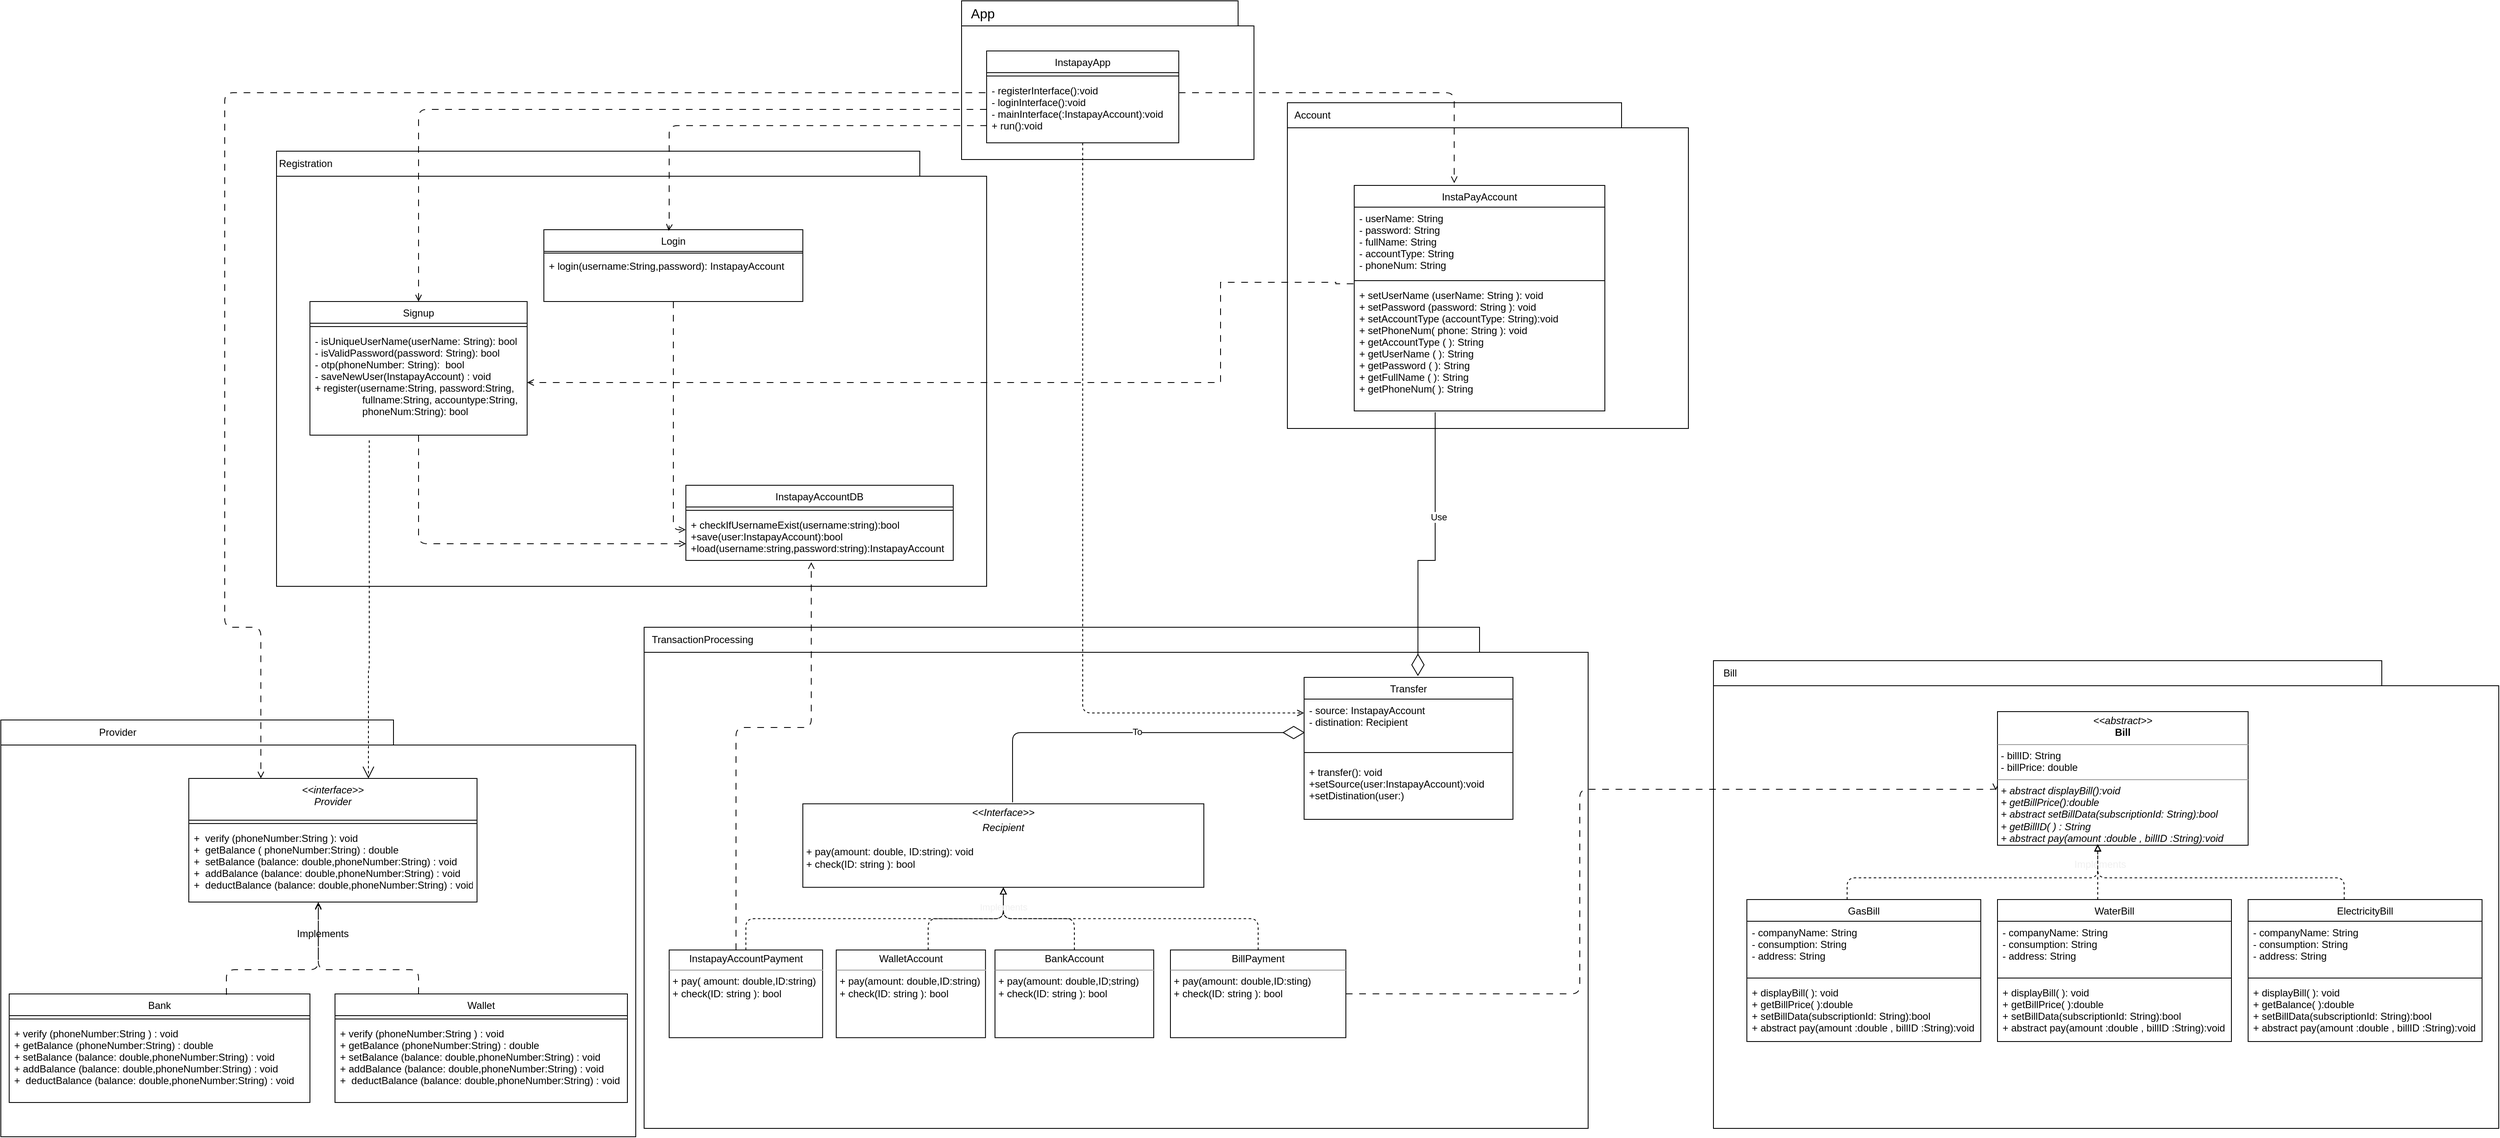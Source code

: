 <mxfile>
    <diagram id="u_baxMAExRo-awtH1UQv" name="Page-1">
        <mxGraphModel dx="2479" dy="1661" grid="1" gridSize="10" guides="1" tooltips="1" connect="1" arrows="1" fold="1" page="1" pageScale="1" pageWidth="850" pageHeight="1100" math="0" shadow="0">
            <root>
                <mxCell id="0"/>
                <mxCell id="1" parent="0"/>
                <mxCell id="388" value="" style="shape=folder;fontStyle=1;tabWidth=470;tabHeight=30;tabPosition=left;html=1;boundedLbl=1;fillColor=none;" parent="1" vertex="1">
                    <mxGeometry x="-1670" y="621" width="760" height="499" as="geometry"/>
                </mxCell>
                <mxCell id="391" value="" style="shape=folder;fontStyle=1;tabWidth=400;tabHeight=30;tabPosition=left;html=1;boundedLbl=1;fillColor=none;" parent="1" vertex="1">
                    <mxGeometry x="-130" y="-118" width="480" height="390" as="geometry"/>
                </mxCell>
                <mxCell id="371" value="" style="shape=folder;fontStyle=1;tabWidth=1200;tabHeight=30;tabPosition=left;html=1;boundedLbl=1;fillColor=none;" parent="1" vertex="1">
                    <mxGeometry x="-520" y="-240" width="350" height="190" as="geometry"/>
                </mxCell>
                <mxCell id="387" value="" style="shape=folder;fontStyle=1;tabWidth=770;tabHeight=30;tabPosition=left;html=1;boundedLbl=1;fillColor=none;" parent="1" vertex="1">
                    <mxGeometry x="-1340" y="-60" width="850" height="521" as="geometry"/>
                </mxCell>
                <mxCell id="389" value="" style="shape=folder;fontStyle=1;tabWidth=800;tabHeight=30;tabPosition=left;html=1;boundedLbl=1;fillColor=none;" parent="1" vertex="1">
                    <mxGeometry x="380" y="550" width="940" height="560" as="geometry"/>
                </mxCell>
                <mxCell id="390" value="" style="shape=folder;fontStyle=1;tabWidth=1000;tabHeight=30;tabPosition=left;html=1;boundedLbl=1;fillColor=none;" parent="1" vertex="1">
                    <mxGeometry x="-900" y="510" width="1130" height="600" as="geometry"/>
                </mxCell>
                <mxCell id="16" value="InstaPayAccount" style="swimlane;fontStyle=0;align=center;verticalAlign=top;childLayout=stackLayout;horizontal=1;startSize=26;horizontalStack=0;resizeParent=1;resizeParentMax=0;resizeLast=0;collapsible=1;marginBottom=0;fontSize=12;rounded=0;" parent="1" vertex="1">
                    <mxGeometry x="-50" y="-19" width="300" height="270" as="geometry"/>
                </mxCell>
                <mxCell id="17" value="- userName: String&#10;- password: String&#10;- fullName: String&#10;- accountType: String&#10;- phoneNum: String" style="text;strokeColor=none;fillColor=none;align=left;verticalAlign=top;spacingLeft=4;spacingRight=4;overflow=hidden;rotatable=0;points=[[0,0.5],[1,0.5]];portConstraint=eastwest;fontSize=12;rounded=0;" parent="16" vertex="1">
                    <mxGeometry y="26" width="300" height="84" as="geometry"/>
                </mxCell>
                <mxCell id="18" value="" style="line;strokeWidth=1;fillColor=none;align=left;verticalAlign=middle;spacingTop=-1;spacingLeft=3;spacingRight=3;rotatable=0;labelPosition=right;points=[];portConstraint=eastwest;strokeColor=inherit;fontSize=12;rounded=0;" parent="16" vertex="1">
                    <mxGeometry y="110" width="300" height="8" as="geometry"/>
                </mxCell>
                <mxCell id="19" value="+ setUserName (userName: String ): void&#10;+ setPassword (password: String ): void&#10;+ setAccountType (accountType: String):void&#10;+ setPhoneNum( phone: String ): void&#10;+ getAccountType ( ): String&#10;+ getUserName ( ): String&#10;+ getPassword ( ): String&#10;+ getFullName ( ): String &#10;+ getPhoneNum( ): String&#10;" style="text;strokeColor=none;fillColor=none;align=left;verticalAlign=top;spacingLeft=4;spacingRight=4;overflow=hidden;rotatable=0;points=[[0,0.5],[1,0.5]];portConstraint=eastwest;fontSize=12;rounded=0;" parent="16" vertex="1">
                    <mxGeometry y="118" width="300" height="152" as="geometry"/>
                </mxCell>
                <mxCell id="38" value="&lt;&lt;interface&gt;&gt;&#10;Provider" style="swimlane;fontStyle=2;align=center;verticalAlign=top;childLayout=stackLayout;horizontal=1;startSize=50;horizontalStack=0;resizeParent=1;resizeParentMax=0;resizeLast=0;collapsible=1;marginBottom=0;rounded=0;" parent="1" vertex="1">
                    <mxGeometry x="-1445" y="691" width="345" height="148" as="geometry"/>
                </mxCell>
                <mxCell id="40" value="" style="line;strokeWidth=1;fillColor=none;align=left;verticalAlign=middle;spacingTop=-1;spacingLeft=3;spacingRight=3;rotatable=0;labelPosition=right;points=[];portConstraint=eastwest;strokeColor=inherit;rounded=0;" parent="38" vertex="1">
                    <mxGeometry y="50" width="345" height="8" as="geometry"/>
                </mxCell>
                <mxCell id="41" value="+  verify (phoneNumber:String ): void&#10;+  getBalance ( phoneNumber:String) : double&#10;+  setBalance (balance: double,phoneNumber:String) : void&#10;+  addBalance (balance: double,phoneNumber:String) : void&#10;+  deductBalance (balance: double,phoneNumber:String) : void" style="text;strokeColor=none;fillColor=none;align=left;verticalAlign=top;spacingLeft=4;spacingRight=4;overflow=hidden;rotatable=0;points=[[0,0.5],[1,0.5]];portConstraint=eastwest;rounded=0;" parent="38" vertex="1">
                    <mxGeometry y="58" width="345" height="90" as="geometry"/>
                </mxCell>
                <mxCell id="366" value="" style="edgeStyle=orthogonalEdgeStyle;html=1;dashed=1;dashPattern=8 8;fontSize=16;endArrow=open;endFill=0;" parent="1" source="42" target="41" edge="1">
                    <mxGeometry relative="1" as="geometry">
                        <Array as="points">
                            <mxPoint x="-1170" y="920"/>
                            <mxPoint x="-1290" y="920"/>
                        </Array>
                    </mxGeometry>
                </mxCell>
                <mxCell id="42" value="Wallet" style="swimlane;fontStyle=0;align=center;verticalAlign=top;childLayout=stackLayout;horizontal=1;startSize=26;horizontalStack=0;resizeParent=1;resizeParentMax=0;resizeLast=0;collapsible=1;marginBottom=0;rounded=0;" parent="1" vertex="1">
                    <mxGeometry x="-1270" y="949" width="350" height="130" as="geometry"/>
                </mxCell>
                <mxCell id="44" value="" style="line;strokeWidth=1;fillColor=none;align=left;verticalAlign=middle;spacingTop=-1;spacingLeft=3;spacingRight=3;rotatable=0;labelPosition=right;points=[];portConstraint=eastwest;strokeColor=inherit;rounded=0;" parent="42" vertex="1">
                    <mxGeometry y="26" width="350" height="8" as="geometry"/>
                </mxCell>
                <mxCell id="45" value="+ verify (phoneNumber:String ) : void&#10;+ getBalance (phoneNumber:String) : double&#10;+ setBalance (balance: double,phoneNumber:String) : void &#10;+ addBalance (balance: double,phoneNumber:String) : void&#10;+  deductBalance (balance: double,phoneNumber:String) : void" style="text;strokeColor=none;fillColor=none;align=left;verticalAlign=top;spacingLeft=4;spacingRight=4;overflow=hidden;rotatable=0;points=[[0,0.5],[1,0.5]];portConstraint=eastwest;rounded=0;" parent="42" vertex="1">
                    <mxGeometry y="34" width="350" height="96" as="geometry"/>
                </mxCell>
                <mxCell id="48" value="Bank" style="swimlane;fontStyle=0;align=center;verticalAlign=top;childLayout=stackLayout;horizontal=1;startSize=26;horizontalStack=0;resizeParent=1;resizeParentMax=0;resizeLast=0;collapsible=1;marginBottom=0;rounded=0;" parent="1" vertex="1">
                    <mxGeometry x="-1660" y="949" width="360" height="130" as="geometry"/>
                </mxCell>
                <mxCell id="50" value="" style="line;strokeWidth=1;fillColor=none;align=left;verticalAlign=middle;spacingTop=-1;spacingLeft=3;spacingRight=3;rotatable=0;labelPosition=right;points=[];portConstraint=eastwest;strokeColor=inherit;rounded=0;" parent="48" vertex="1">
                    <mxGeometry y="26" width="360" height="8" as="geometry"/>
                </mxCell>
                <mxCell id="51" value="+ verify (phoneNumber:String ) : void&#10;+ getBalance (phoneNumber:String) : double&#10;+ setBalance (balance: double,phoneNumber:String) : void &#10;+ addBalance (balance: double,phoneNumber:String) : void&#10;+  deductBalance (balance: double,phoneNumber:String) : void" style="text;strokeColor=none;fillColor=none;align=left;verticalAlign=top;spacingLeft=4;spacingRight=4;overflow=hidden;rotatable=0;points=[[0,0.5],[1,0.5]];portConstraint=eastwest;rounded=0;" parent="48" vertex="1">
                    <mxGeometry y="34" width="360" height="96" as="geometry"/>
                </mxCell>
                <mxCell id="291" value="" style="edgeStyle=orthogonalEdgeStyle;html=1;fontSize=11;fontColor=#FFFFFF;endArrow=open;endFill=0;dashed=1;dashPattern=8 8;" parent="1" source="70" target="236" edge="1">
                    <mxGeometry relative="1" as="geometry">
                        <mxPoint x="-631.38" y="416.75" as="targetPoint"/>
                        <Array as="points">
                            <mxPoint x="-1170" y="410"/>
                        </Array>
                    </mxGeometry>
                </mxCell>
                <mxCell id="70" value="Signup" style="swimlane;fontStyle=0;align=center;verticalAlign=top;childLayout=stackLayout;horizontal=1;startSize=26;horizontalStack=0;resizeParent=1;resizeParentMax=0;resizeLast=0;collapsible=1;marginBottom=0;rounded=0;" parent="1" vertex="1">
                    <mxGeometry x="-1300" y="120" width="260" height="160" as="geometry"/>
                </mxCell>
                <mxCell id="72" value="" style="line;strokeWidth=1;fillColor=none;align=left;verticalAlign=middle;spacingTop=-1;spacingLeft=3;spacingRight=3;rotatable=0;labelPosition=right;points=[];portConstraint=eastwest;strokeColor=inherit;rounded=0;" parent="70" vertex="1">
                    <mxGeometry y="26" width="260" height="8" as="geometry"/>
                </mxCell>
                <mxCell id="73" value="- isUniqueUserName(userName: String): bool&#10;- isValidPassword(password: String): bool&#10;- otp(phoneNumber: String):  bool&#10;- saveNewUser(InstapayAccount) : void&#10;+ register(username:String, password:String, &#10;                 fullname:String, accountype:String, &#10;                 phoneNum:String): bool" style="text;strokeColor=none;fillColor=none;align=left;verticalAlign=top;spacingLeft=4;spacingRight=4;overflow=hidden;rotatable=0;points=[[0,0.5],[1,0.5]];portConstraint=eastwest;rounded=0;" parent="70" vertex="1">
                    <mxGeometry y="34" width="260" height="126" as="geometry"/>
                </mxCell>
                <mxCell id="97" style="edgeStyle=orthogonalEdgeStyle;html=1;rounded=0;endArrow=open;endFill=0;dashed=1;dashPattern=8 8;exitX=-0.003;exitY=-0.002;exitDx=0;exitDy=0;exitPerimeter=0;" parent="1" source="19" target="73" edge="1">
                    <mxGeometry relative="1" as="geometry">
                        <Array as="points">
                            <mxPoint x="-72" y="97"/>
                            <mxPoint x="-210" y="96"/>
                            <mxPoint x="-210" y="217"/>
                        </Array>
                        <mxPoint x="-740" y="210" as="targetPoint"/>
                    </mxGeometry>
                </mxCell>
                <mxCell id="285" value="" style="edgeStyle=orthogonalEdgeStyle;html=1;fontSize=11;fontColor=#FFFFFF;entryX=-0.001;entryY=0.343;entryDx=0;entryDy=0;entryPerimeter=0;dashed=1;dashPattern=8 8;endArrow=open;endFill=0;" parent="1" source="108" target="236" edge="1">
                    <mxGeometry relative="1" as="geometry">
                        <mxPoint x="-1485.0" y="297.75" as="targetPoint"/>
                        <Array as="points">
                            <mxPoint x="-865" y="393"/>
                        </Array>
                    </mxGeometry>
                </mxCell>
                <mxCell id="108" value="Login" style="swimlane;fontStyle=0;align=center;verticalAlign=top;childLayout=stackLayout;horizontal=1;startSize=26;horizontalStack=0;resizeParent=1;resizeParentMax=0;resizeLast=0;collapsible=1;marginBottom=0;rounded=0;" parent="1" vertex="1">
                    <mxGeometry x="-1020.0" y="34" width="310" height="86" as="geometry"/>
                </mxCell>
                <mxCell id="110" value="" style="line;strokeWidth=1;fillColor=none;align=left;verticalAlign=middle;spacingTop=-1;spacingLeft=3;spacingRight=3;rotatable=0;labelPosition=right;points=[];portConstraint=eastwest;strokeColor=inherit;rounded=0;" parent="108" vertex="1">
                    <mxGeometry y="26" width="310" height="4" as="geometry"/>
                </mxCell>
                <mxCell id="111" value="+ login(username:String,password): InstapayAccount" style="text;strokeColor=none;fillColor=none;align=left;verticalAlign=top;spacingLeft=4;spacingRight=4;overflow=hidden;rotatable=0;points=[[0,0.5],[1,0.5]];portConstraint=eastwest;rounded=0;" parent="108" vertex="1">
                    <mxGeometry y="30" width="310" height="56" as="geometry"/>
                </mxCell>
                <mxCell id="242" value="" style="edgeStyle=orthogonalEdgeStyle;html=1;dashed=1;fontSize=9;endArrow=block;endFill=0;elbow=vertical;" parent="1" source="154" edge="1">
                    <mxGeometry relative="1" as="geometry">
                        <Array as="points">
                            <mxPoint x="540" y="810"/>
                            <mxPoint x="840" y="810"/>
                        </Array>
                        <mxPoint x="840" y="770" as="targetPoint"/>
                    </mxGeometry>
                </mxCell>
                <mxCell id="154" value="GasBill&#10;" style="swimlane;fontStyle=0;align=center;verticalAlign=top;childLayout=stackLayout;horizontal=1;startSize=26;horizontalStack=0;resizeParent=1;resizeParentMax=0;resizeLast=0;collapsible=1;marginBottom=0;labelBackgroundColor=none;rounded=0;" parent="1" vertex="1">
                    <mxGeometry x="420" y="836" width="280" height="170" as="geometry"/>
                </mxCell>
                <mxCell id="155" value="- companyName: String&#10;- consumption: String&#10;- address: String" style="text;strokeColor=none;fillColor=none;align=left;verticalAlign=top;spacingLeft=4;spacingRight=4;overflow=hidden;rotatable=0;points=[[0,0.5],[1,0.5]];portConstraint=eastwest;labelBackgroundColor=none;rounded=0;" parent="154" vertex="1">
                    <mxGeometry y="26" width="280" height="64" as="geometry"/>
                </mxCell>
                <mxCell id="156" value="" style="line;strokeWidth=1;fillColor=none;align=left;verticalAlign=middle;spacingTop=-1;spacingLeft=3;spacingRight=3;rotatable=0;labelPosition=right;points=[];portConstraint=eastwest;strokeColor=inherit;labelBackgroundColor=#4b4949;rounded=0;" parent="154" vertex="1">
                    <mxGeometry y="90" width="280" height="8" as="geometry"/>
                </mxCell>
                <mxCell id="157" value="+ displayBill( ): void&#10;+ getBillPrice( ):double&#10;+ setBillData(subscriptionId: String):bool&#10;+ abstract pay(amount :double , billID :String):void" style="text;strokeColor=none;fillColor=none;align=left;verticalAlign=top;spacingLeft=4;spacingRight=4;overflow=hidden;rotatable=0;points=[[0,0.5],[1,0.5]];portConstraint=eastwest;labelBackgroundColor=none;rounded=0;" parent="154" vertex="1">
                    <mxGeometry y="98" width="280" height="72" as="geometry"/>
                </mxCell>
                <mxCell id="162" value="ElectricityBill" style="swimlane;fontStyle=0;align=center;verticalAlign=top;childLayout=stackLayout;horizontal=1;startSize=26;horizontalStack=0;resizeParent=1;resizeParentMax=0;resizeLast=0;collapsible=1;marginBottom=0;labelBackgroundColor=none;rounded=0;" parent="1" vertex="1">
                    <mxGeometry x="1020" y="836" width="280" height="170" as="geometry"/>
                </mxCell>
                <mxCell id="163" value="- companyName: String&#10;- consumption: String&#10;- address: String" style="text;strokeColor=none;fillColor=none;align=left;verticalAlign=top;spacingLeft=4;spacingRight=4;overflow=hidden;rotatable=0;points=[[0,0.5],[1,0.5]];portConstraint=eastwest;labelBackgroundColor=none;rounded=0;" parent="162" vertex="1">
                    <mxGeometry y="26" width="280" height="64" as="geometry"/>
                </mxCell>
                <mxCell id="164" value="" style="line;strokeWidth=1;fillColor=none;align=left;verticalAlign=middle;spacingTop=-1;spacingLeft=3;spacingRight=3;rotatable=0;labelPosition=right;points=[];portConstraint=eastwest;strokeColor=inherit;labelBackgroundColor=#4b4949;rounded=0;" parent="162" vertex="1">
                    <mxGeometry y="90" width="280" height="8" as="geometry"/>
                </mxCell>
                <mxCell id="165" value="+ displayBill( ): void&#10;+ getBalance( ):double&#10;+ setBillData(subscriptionId: String):bool&#10;+ abstract pay(amount :double , billID :String):void" style="text;strokeColor=none;fillColor=none;align=left;verticalAlign=top;spacingLeft=4;spacingRight=4;overflow=hidden;rotatable=0;points=[[0,0.5],[1,0.5]];portConstraint=eastwest;labelBackgroundColor=none;rounded=0;" parent="162" vertex="1">
                    <mxGeometry y="98" width="280" height="72" as="geometry"/>
                </mxCell>
                <mxCell id="188" value="Transfer" style="swimlane;fontStyle=0;align=center;verticalAlign=top;childLayout=stackLayout;horizontal=1;startSize=26;horizontalStack=0;resizeParent=1;resizeParentMax=0;resizeLast=0;collapsible=1;marginBottom=0;labelBackgroundColor=none;labelBorderColor=none;fillStyle=auto;fontColor=default;fillColor=default;gradientColor=none;" parent="1" vertex="1">
                    <mxGeometry x="-110" y="570" width="250" height="170" as="geometry"/>
                </mxCell>
                <mxCell id="189" value="- source: InstapayAccount&#10;- distination: Recipient&#10; " style="text;strokeColor=none;fillColor=none;align=left;verticalAlign=top;spacingLeft=4;spacingRight=4;overflow=hidden;rotatable=0;points=[[0,0.5],[1,0.5]];portConstraint=eastwest;labelBackgroundColor=none;labelBorderColor=none;fillStyle=auto;fontColor=default;" parent="188" vertex="1">
                    <mxGeometry y="26" width="250" height="54" as="geometry"/>
                </mxCell>
                <mxCell id="190" value="" style="line;strokeWidth=1;fillColor=none;align=left;verticalAlign=middle;spacingTop=-1;spacingLeft=3;spacingRight=3;rotatable=0;labelPosition=right;points=[];portConstraint=eastwest;strokeColor=inherit;labelBackgroundColor=none;labelBorderColor=none;fillStyle=auto;fontColor=default;" parent="188" vertex="1">
                    <mxGeometry y="80" width="250" height="20" as="geometry"/>
                </mxCell>
                <mxCell id="191" value="+ transfer(): void&#10;+setSource(user:InstapayAccount):void&#10;+setDistination(user:)" style="text;strokeColor=none;fillColor=none;align=left;verticalAlign=top;spacingLeft=4;spacingRight=4;overflow=hidden;rotatable=0;points=[[0,0.5],[1,0.5]];portConstraint=eastwest;labelBackgroundColor=none;labelBorderColor=none;fillStyle=auto;fontColor=default;" parent="188" vertex="1">
                    <mxGeometry y="100" width="250" height="70" as="geometry"/>
                </mxCell>
                <mxCell id="193" value="&lt;p style=&quot;margin:0px;margin-top:4px;text-align:center;&quot;&gt;&lt;i&gt;&amp;lt;&amp;lt;Interface&amp;gt;&amp;gt;&lt;/i&gt;&lt;br&gt;&lt;/p&gt;&lt;p style=&quot;margin:0px;margin-top:4px;text-align:center;&quot;&gt;&lt;i&gt;Recipient&lt;/i&gt;&lt;/p&gt;&lt;p style=&quot;margin:0px;margin-left:4px;&quot;&gt;&lt;br&gt;&lt;/p&gt;&lt;p style=&quot;margin:0px;margin-left:4px;&quot;&gt;+ pay(amount: double, ID:string): void&lt;/p&gt;&lt;p style=&quot;margin:0px;margin-left:4px;&quot;&gt;+ check(ID: string ): bool&lt;br&gt;&lt;br&gt;&lt;/p&gt;" style="verticalAlign=top;align=left;overflow=fill;fontSize=12;fontFamily=Helvetica;html=1;" parent="1" vertex="1">
                    <mxGeometry x="-710" y="721.37" width="480" height="100" as="geometry"/>
                </mxCell>
                <mxCell id="212" value="" style="edgeStyle=orthogonalEdgeStyle;html=1;elbow=vertical;endArrow=block;endFill=0;dashed=1;" parent="1" source="194" target="193" edge="1">
                    <mxGeometry relative="1" as="geometry"/>
                </mxCell>
                <mxCell id="194" value="&lt;p style=&quot;margin:0px;margin-top:4px;text-align:center;&quot;&gt;BillPayment&lt;/p&gt;&lt;hr size=&quot;1&quot;&gt;&lt;p style=&quot;margin:0px;margin-left:4px;&quot;&gt;&lt;/p&gt;&lt;p style=&quot;margin: 0px 0px 0px 4px;&quot;&gt;+ pay(amount: double,ID:sting)&lt;br&gt;&lt;/p&gt;&lt;p style=&quot;margin: 0px 0px 0px 4px;&quot;&gt;+ check(ID: string ): bool&lt;/p&gt;" style="verticalAlign=top;align=left;overflow=fill;fontSize=12;fontFamily=Helvetica;html=1;" parent="1" vertex="1">
                    <mxGeometry x="-270" y="896.37" width="210" height="105" as="geometry"/>
                </mxCell>
                <mxCell id="207" value="" style="edgeStyle=orthogonalEdgeStyle;html=1;elbow=vertical;endArrow=block;endFill=0;dashed=1;" parent="1" source="195" target="193" edge="1">
                    <mxGeometry relative="1" as="geometry"/>
                </mxCell>
                <mxCell id="195" value="&lt;p style=&quot;margin:0px;margin-top:4px;text-align:center;&quot;&gt;BankAccount&lt;/p&gt;&lt;hr size=&quot;1&quot;&gt;&lt;p style=&quot;margin:0px;margin-left:4px;&quot;&gt;&lt;/p&gt;&lt;p style=&quot;margin: 0px 0px 0px 4px;&quot;&gt;+ pay(amount: double,ID;string)&lt;br&gt;&lt;/p&gt;&lt;p style=&quot;margin: 0px 0px 0px 4px;&quot;&gt;+ check(ID: string ): bool&lt;/p&gt;" style="verticalAlign=top;align=left;overflow=fill;fontSize=12;fontFamily=Helvetica;html=1;" parent="1" vertex="1">
                    <mxGeometry x="-480" y="896.37" width="190" height="105" as="geometry"/>
                </mxCell>
                <mxCell id="206" value="" style="edgeStyle=orthogonalEdgeStyle;html=1;elbow=vertical;endArrow=block;endFill=0;dashed=1;" parent="1" source="196" target="193" edge="1">
                    <mxGeometry relative="1" as="geometry"/>
                </mxCell>
                <mxCell id="281" value="" style="edgeStyle=orthogonalEdgeStyle;html=1;fontSize=11;fontColor=#FFFFFF;dashed=1;dashPattern=8 8;endArrow=open;endFill=0;entryX=0.469;entryY=1.037;entryDx=0;entryDy=0;entryPerimeter=0;" parent="1" source="196" target="236" edge="1">
                    <mxGeometry relative="1" as="geometry">
                        <mxPoint x="-651" y="460" as="targetPoint"/>
                        <Array as="points">
                            <mxPoint x="-790" y="630"/>
                            <mxPoint x="-700" y="630"/>
                        </Array>
                    </mxGeometry>
                </mxCell>
                <mxCell id="196" value="&lt;p style=&quot;margin:0px;margin-top:4px;text-align:center;&quot;&gt;InstapayAccountPayment&lt;/p&gt;&lt;hr size=&quot;1&quot;&gt;&lt;p style=&quot;margin:0px;margin-left:4px;&quot;&gt;&lt;/p&gt;&lt;p style=&quot;margin:0px;margin-left:4px;&quot;&gt;+ pay( amount: double,ID:string)&lt;br&gt;&lt;/p&gt;&lt;p style=&quot;margin:0px;margin-left:4px;&quot;&gt;+ check(ID: string ): bool&lt;br&gt;&lt;/p&gt;" style="verticalAlign=top;align=left;overflow=fill;fontSize=12;fontFamily=Helvetica;html=1;" parent="1" vertex="1">
                    <mxGeometry x="-870" y="896.37" width="183.64" height="105" as="geometry"/>
                </mxCell>
                <mxCell id="210" value="" style="edgeStyle=orthogonalEdgeStyle;html=1;elbow=vertical;endArrow=block;endFill=0;dashed=1;" parent="1" source="197" target="193" edge="1">
                    <mxGeometry relative="1" as="geometry">
                        <Array as="points">
                            <mxPoint x="-560" y="859"/>
                            <mxPoint x="-470" y="859"/>
                        </Array>
                    </mxGeometry>
                </mxCell>
                <mxCell id="197" value="&lt;p style=&quot;margin:0px;margin-top:4px;text-align:center;&quot;&gt;WalletAccount&lt;/p&gt;&lt;hr size=&quot;1&quot;&gt;&lt;p style=&quot;margin:0px;margin-left:4px;&quot;&gt;+ pay(amount: double,ID:string)&lt;/p&gt;&lt;p style=&quot;margin:0px;margin-left:4px;&quot;&gt;+ check(ID: string ): bool&lt;br&gt;&lt;/p&gt;" style="verticalAlign=top;align=left;overflow=fill;fontSize=12;fontFamily=Helvetica;html=1;" parent="1" vertex="1">
                    <mxGeometry x="-670.02" y="896.37" width="178.64" height="105" as="geometry"/>
                </mxCell>
                <mxCell id="213" value="&lt;span style=&quot;color: rgb(240, 240, 240); font-family: Helvetica; font-size: 11px; font-style: normal; font-variant-ligatures: normal; font-variant-caps: normal; font-weight: 400; letter-spacing: normal; orphans: 2; text-align: center; text-indent: 0px; text-transform: none; widows: 2; word-spacing: 0px; -webkit-text-stroke-width: 0px; text-decoration-thickness: initial; text-decoration-style: initial; text-decoration-color: initial; float: none; display: inline !important;&quot;&gt;Implements&lt;/span&gt;" style="text;whiteSpace=wrap;html=1;" parent="1" vertex="1">
                    <mxGeometry x="-500" y="831.37" width="60" height="30" as="geometry"/>
                </mxCell>
                <mxCell id="214" value="" style="endArrow=diamondThin;endFill=0;endSize=24;html=1;exitX=0.523;exitY=-0.017;exitDx=0;exitDy=0;exitPerimeter=0;entryX=0.004;entryY=0.742;entryDx=0;entryDy=0;entryPerimeter=0;edgeStyle=orthogonalEdgeStyle;" parent="1" source="193" target="189" edge="1">
                    <mxGeometry width="160" relative="1" as="geometry">
                        <mxPoint x="-580" y="840" as="sourcePoint"/>
                        <mxPoint x="-140" y="590" as="targetPoint"/>
                    </mxGeometry>
                </mxCell>
                <mxCell id="305" value="1" style="edgeLabel;html=1;align=center;verticalAlign=middle;resizable=0;points=[];fontSize=11;fontColor=#FFFFFF;" parent="214" vertex="1" connectable="0">
                    <mxGeometry x="-0.835" y="-1" relative="1" as="geometry">
                        <mxPoint x="-12" y="25" as="offset"/>
                    </mxGeometry>
                </mxCell>
                <mxCell id="331" value="To" style="edgeLabel;html=1;align=center;verticalAlign=middle;resizable=0;points=[];" parent="214" vertex="1" connectable="0">
                    <mxGeometry x="0.07" y="1" relative="1" as="geometry">
                        <mxPoint as="offset"/>
                    </mxGeometry>
                </mxCell>
                <mxCell id="295" value="" style="edgeStyle=orthogonalEdgeStyle;html=1;fontSize=11;fontColor=#FFFFFF;entryX=0.5;entryY=0;entryDx=0;entryDy=0;endArrow=open;endFill=0;dashed=1;dashPattern=8 8;" parent="1" source="219" target="70" edge="1">
                    <mxGeometry relative="1" as="geometry">
                        <mxPoint x="-375" y="-30.0" as="targetPoint"/>
                        <Array as="points">
                            <mxPoint x="-1170" y="-110"/>
                        </Array>
                    </mxGeometry>
                </mxCell>
                <mxCell id="300" value="" style="edgeStyle=orthogonalEdgeStyle;html=1;fontSize=11;fontColor=#FFFFFF;entryX=0.399;entryY=-0.01;entryDx=0;entryDy=0;endArrow=open;endFill=0;dashed=1;dashPattern=8 8;entryPerimeter=0;" parent="1" source="219" target="16" edge="1">
                    <mxGeometry relative="1" as="geometry">
                        <mxPoint x="-105" y="-140" as="targetPoint"/>
                        <Array as="points">
                            <mxPoint x="70" y="-130"/>
                        </Array>
                    </mxGeometry>
                </mxCell>
                <mxCell id="302" value="" style="edgeStyle=orthogonalEdgeStyle;html=1;fontSize=11;fontColor=#FFFFFF;entryX=-0.001;entryY=0.308;entryDx=0;entryDy=0;entryPerimeter=0;endArrow=open;endFill=0;dashed=1;" parent="1" source="219" target="189" edge="1">
                    <mxGeometry relative="1" as="geometry">
                        <mxPoint x="-375" y="440" as="targetPoint"/>
                    </mxGeometry>
                </mxCell>
                <mxCell id="219" value="InstapayApp" style="swimlane;fontStyle=0;align=center;verticalAlign=top;childLayout=stackLayout;horizontal=1;startSize=26;horizontalStack=0;resizeParent=1;resizeParentMax=0;resizeLast=0;collapsible=1;marginBottom=0;" parent="1" vertex="1">
                    <mxGeometry x="-490" y="-180" width="230" height="110" as="geometry"/>
                </mxCell>
                <mxCell id="221" value="" style="line;strokeWidth=1;fillColor=none;align=left;verticalAlign=middle;spacingTop=-1;spacingLeft=3;spacingRight=3;rotatable=0;labelPosition=right;points=[];portConstraint=eastwest;strokeColor=inherit;" parent="219" vertex="1">
                    <mxGeometry y="26" width="230" height="8" as="geometry"/>
                </mxCell>
                <mxCell id="222" value="- registerInterface():void&#10;- loginInterface():void&#10;- mainInterface(:InstapayAccount):void&#10;+ run():void&#10;" style="text;strokeColor=none;fillColor=none;align=left;verticalAlign=top;spacingLeft=4;spacingRight=4;overflow=hidden;rotatable=0;points=[[0,0.5],[1,0.5]];portConstraint=eastwest;" parent="219" vertex="1">
                    <mxGeometry y="34" width="230" height="76" as="geometry"/>
                </mxCell>
                <mxCell id="233" value="InstapayAccountDB" style="swimlane;fontStyle=0;align=center;verticalAlign=top;childLayout=stackLayout;horizontal=1;startSize=26;horizontalStack=0;resizeParent=1;resizeParentMax=0;resizeLast=0;collapsible=1;marginBottom=0;" parent="1" vertex="1">
                    <mxGeometry x="-850" y="340" width="320" height="90" as="geometry"/>
                </mxCell>
                <mxCell id="235" value="" style="line;strokeWidth=1;fillColor=none;align=left;verticalAlign=middle;spacingTop=-1;spacingLeft=3;spacingRight=3;rotatable=0;labelPosition=right;points=[];portConstraint=eastwest;strokeColor=inherit;" parent="233" vertex="1">
                    <mxGeometry y="26" width="320" height="8" as="geometry"/>
                </mxCell>
                <mxCell id="236" value="+ checkIfUsernameExist(username:string):bool&#10;+save(user:InstapayAccount):bool&#10;+load(username:string,password:string):InstapayAccount" style="text;strokeColor=none;fillColor=none;align=left;verticalAlign=top;spacingLeft=4;spacingRight=4;overflow=hidden;rotatable=0;points=[[0,0.5],[1,0.5]];portConstraint=eastwest;" parent="233" vertex="1">
                    <mxGeometry y="34" width="320" height="56" as="geometry"/>
                </mxCell>
                <mxCell id="247" value="" style="edgeStyle=orthogonalEdgeStyle;html=1;dashed=1;fontSize=9;endArrow=block;endFill=0;elbow=vertical;" parent="1" source="158" edge="1">
                    <mxGeometry relative="1" as="geometry">
                        <mxPoint x="840" y="770" as="targetPoint"/>
                        <Array as="points">
                            <mxPoint x="840" y="780"/>
                        </Array>
                    </mxGeometry>
                </mxCell>
                <mxCell id="158" value="WaterBill" style="swimlane;fontStyle=0;align=center;verticalAlign=top;childLayout=stackLayout;horizontal=1;startSize=26;horizontalStack=0;resizeParent=1;resizeParentMax=0;resizeLast=0;collapsible=1;marginBottom=0;labelBackgroundColor=none;rounded=0;" parent="1" vertex="1">
                    <mxGeometry x="720" y="836" width="280" height="170" as="geometry"/>
                </mxCell>
                <mxCell id="159" value="- companyName: String&#10;- consumption: String&#10;- address: String" style="text;strokeColor=none;fillColor=none;align=left;verticalAlign=top;spacingLeft=4;spacingRight=4;overflow=hidden;rotatable=0;points=[[0,0.5],[1,0.5]];portConstraint=eastwest;labelBackgroundColor=none;rounded=0;" parent="158" vertex="1">
                    <mxGeometry y="26" width="280" height="64" as="geometry"/>
                </mxCell>
                <mxCell id="160" value="" style="line;strokeWidth=1;fillColor=none;align=left;verticalAlign=middle;spacingTop=-1;spacingLeft=3;spacingRight=3;rotatable=0;labelPosition=right;points=[];portConstraint=eastwest;strokeColor=inherit;labelBackgroundColor=#4b4949;rounded=0;" parent="158" vertex="1">
                    <mxGeometry y="90" width="280" height="8" as="geometry"/>
                </mxCell>
                <mxCell id="161" value="+ displayBill( ): void&#10;+ getBillPrice( ):double&#10;+ setBillData(subscriptionId: String):bool&#10;+ abstract pay(amount :double , billID :String):void" style="text;strokeColor=none;fillColor=none;align=left;verticalAlign=top;spacingLeft=4;spacingRight=4;overflow=hidden;rotatable=0;points=[[0,0.5],[1,0.5]];portConstraint=eastwest;labelBackgroundColor=none;rounded=0;" parent="158" vertex="1">
                    <mxGeometry y="98" width="280" height="72" as="geometry"/>
                </mxCell>
                <mxCell id="253" value="&lt;span style=&quot;color: rgb(240, 240, 240); font-family: Helvetica; font-size: 12px; font-style: normal; font-variant-ligatures: normal; font-variant-caps: normal; font-weight: 400; letter-spacing: normal; orphans: 2; text-align: center; text-indent: 0px; text-transform: none; widows: 2; word-spacing: 0px; -webkit-text-stroke-width: 0px; text-decoration-thickness: initial; text-decoration-style: initial; text-decoration-color: initial; float: none; display: inline !important;&quot;&gt;Implements&lt;/span&gt;" style="text;whiteSpace=wrap;html=1;fontSize=12;" parent="1" vertex="1">
                    <mxGeometry x="810" y="780" width="40" height="10" as="geometry"/>
                </mxCell>
                <mxCell id="276" value="" style="endArrow=diamondThin;endFill=0;endSize=24;html=1;rounded=0;entryX=0.545;entryY=-0.009;entryDx=0;entryDy=0;entryPerimeter=0;exitX=0.323;exitY=1.01;exitDx=0;exitDy=0;exitPerimeter=0;edgeStyle=orthogonalEdgeStyle;" parent="1" source="19" target="188" edge="1">
                    <mxGeometry width="160" relative="1" as="geometry">
                        <mxPoint x="26" y="230" as="sourcePoint"/>
                        <mxPoint x="-20.26" y="320" as="targetPoint"/>
                        <Array as="points">
                            <mxPoint x="47" y="430"/>
                            <mxPoint x="26" y="430"/>
                        </Array>
                    </mxGeometry>
                </mxCell>
                <mxCell id="306" value="1" style="edgeLabel;html=1;align=center;verticalAlign=middle;resizable=0;points=[];fontSize=11;fontColor=#FFFFFF;" parent="276" vertex="1" connectable="0">
                    <mxGeometry x="0.544" y="3" relative="1" as="geometry">
                        <mxPoint x="31" y="-232" as="offset"/>
                    </mxGeometry>
                </mxCell>
                <mxCell id="318" value="Use" style="edgeLabel;html=1;align=center;verticalAlign=middle;resizable=0;points=[];" parent="276" vertex="1" connectable="0">
                    <mxGeometry x="-0.234" y="5" relative="1" as="geometry">
                        <mxPoint x="-1" y="-4" as="offset"/>
                    </mxGeometry>
                </mxCell>
                <mxCell id="283" value="" style="edgeStyle=orthogonalEdgeStyle;html=1;fontSize=11;fontColor=#FFFFFF;exitX=1;exitY=0.5;exitDx=0;exitDy=0;endArrow=open;endFill=0;dashed=1;dashPattern=8 8;entryX=-0.007;entryY=0.589;entryDx=0;entryDy=0;entryPerimeter=0;" parent="1" source="194" target="383" edge="1">
                    <mxGeometry relative="1" as="geometry">
                        <mxPoint x="400" y="705" as="targetPoint"/>
                        <Array as="points">
                            <mxPoint x="220" y="949"/>
                            <mxPoint x="220" y="704"/>
                            <mxPoint x="718" y="704"/>
                        </Array>
                        <mxPoint x="236.16" y="977.8" as="sourcePoint"/>
                    </mxGeometry>
                </mxCell>
                <mxCell id="296" value="" style="edgeStyle=orthogonalEdgeStyle;html=1;fontSize=11;fontColor=#FFFFFF;dashed=1;dashPattern=8 8;endArrow=open;endFill=0;entryX=0.482;entryY=0.017;entryDx=0;entryDy=0;entryPerimeter=0;exitX=0.002;exitY=0.729;exitDx=0;exitDy=0;exitPerimeter=0;" parent="1" target="108" edge="1" source="222">
                    <mxGeometry relative="1" as="geometry">
                        <mxPoint x="-489" y="-120" as="sourcePoint"/>
                        <mxPoint x="-870" y="50" as="targetPoint"/>
                        <Array as="points">
                            <mxPoint x="-870" y="-91"/>
                            <mxPoint x="-870" y="30"/>
                            <mxPoint x="-871" y="30"/>
                        </Array>
                    </mxGeometry>
                </mxCell>
                <mxCell id="372" value="&lt;font style=&quot;font-size: 16px;&quot;&gt;App&lt;/font&gt;" style="text;html=1;align=center;verticalAlign=middle;resizable=0;points=[];autosize=1;strokeColor=none;fillColor=none;fontSize=12;" parent="1" vertex="1">
                    <mxGeometry x="-520" y="-240" width="50" height="30" as="geometry"/>
                </mxCell>
                <mxCell id="373" value="" style="endArrow=open;endSize=12;dashed=1;html=1;edgeStyle=orthogonalEdgeStyle;exitX=0.273;exitY=1.05;exitDx=0;exitDy=0;exitPerimeter=0;" parent="1" source="73" target="38" edge="1">
                    <mxGeometry x="-0.156" y="-193" width="160" relative="1" as="geometry">
                        <mxPoint x="-1230" y="260" as="sourcePoint"/>
                        <mxPoint x="-1210" y="580" as="targetPoint"/>
                        <Array as="points">
                            <mxPoint x="-1230" y="560"/>
                        </Array>
                        <mxPoint x="-180" y="-123" as="offset"/>
                    </mxGeometry>
                </mxCell>
                <mxCell id="368" value="&lt;font style=&quot;font-size: 12px;&quot;&gt;Implements&lt;/font&gt;" style="text;html=1;align=center;verticalAlign=middle;resizable=0;points=[];autosize=1;strokeColor=none;fillColor=none;fontSize=16;" parent="1" vertex="1">
                    <mxGeometry x="-1330" y="860" width="90" height="30" as="geometry"/>
                </mxCell>
                <mxCell id="382" value="" style="edgeStyle=orthogonalEdgeStyle;html=1;dashed=1;dashPattern=8 8;fontSize=16;endArrow=open;endFill=0;" parent="1" edge="1">
                    <mxGeometry relative="1" as="geometry">
                        <Array as="points">
                            <mxPoint x="-1400" y="920"/>
                            <mxPoint x="-1290" y="920"/>
                        </Array>
                        <mxPoint x="-1400" y="950" as="sourcePoint"/>
                        <mxPoint x="-1290" y="840" as="targetPoint"/>
                    </mxGeometry>
                </mxCell>
                <mxCell id="383" value="&lt;p style=&quot;margin:0px;margin-top:4px;text-align:center;&quot;&gt;&lt;i&gt;&amp;lt;&amp;lt;abstract&amp;gt;&amp;gt;&lt;/i&gt;&lt;br&gt;&lt;b&gt;Bill&lt;/b&gt;&lt;/p&gt;&lt;hr size=&quot;1&quot;&gt;&lt;p style=&quot;margin:0px;margin-left:4px;&quot;&gt;- billID: String&lt;br&gt;&lt;/p&gt;&lt;p style=&quot;margin:0px;margin-left:4px;&quot;&gt;- billPrice: double&lt;/p&gt;&lt;hr size=&quot;1&quot;&gt;&lt;p style=&quot;margin:0px;margin-left:4px;&quot;&gt;&lt;i&gt;+ abstract displayBill():void&lt;br&gt;+ getBillPrice():double&lt;br&gt;+ abstract setBillData(subscriptionId: String):bool&lt;/i&gt;&lt;br&gt;&lt;/p&gt;&lt;p style=&quot;margin:0px;margin-left:4px;&quot;&gt;&lt;i&gt;+ getBillID( ) : String&lt;/i&gt;&lt;/p&gt;&lt;p style=&quot;margin:0px;margin-left:4px;&quot;&gt;&lt;i&gt;+ abstract pay(amount :double , billID :String):void&lt;/i&gt;&lt;/p&gt;" style="verticalAlign=top;align=left;overflow=fill;fontSize=12;fontFamily=Helvetica;html=1;" parent="1" vertex="1">
                    <mxGeometry x="720" y="611" width="300" height="160" as="geometry"/>
                </mxCell>
                <mxCell id="392" value="Account" style="text;html=1;strokeColor=none;fillColor=none;align=center;verticalAlign=middle;whiteSpace=wrap;rounded=0;" parent="1" vertex="1">
                    <mxGeometry x="-130" y="-118" width="60" height="30" as="geometry"/>
                </mxCell>
                <mxCell id="393" value="Bill" style="text;html=1;strokeColor=none;fillColor=none;align=center;verticalAlign=middle;whiteSpace=wrap;rounded=0;" parent="1" vertex="1">
                    <mxGeometry x="370" y="550" width="60" height="30" as="geometry"/>
                </mxCell>
                <mxCell id="394" value="TransactionProcessing" style="text;html=1;strokeColor=none;fillColor=none;align=center;verticalAlign=middle;whiteSpace=wrap;rounded=0;" parent="1" vertex="1">
                    <mxGeometry x="-860" y="510" width="60" height="30" as="geometry"/>
                </mxCell>
                <mxCell id="395" value="Provider" style="text;html=1;strokeColor=none;fillColor=none;align=center;verticalAlign=middle;whiteSpace=wrap;rounded=0;" parent="1" vertex="1">
                    <mxGeometry x="-1560" y="621" width="60" height="30" as="geometry"/>
                </mxCell>
                <mxCell id="396" value="Registration" style="text;html=1;strokeColor=none;fillColor=none;align=center;verticalAlign=middle;whiteSpace=wrap;rounded=0;" parent="1" vertex="1">
                    <mxGeometry x="-1335" y="-60" width="60" height="30" as="geometry"/>
                </mxCell>
                <mxCell id="400" value="" style="edgeStyle=orthogonalEdgeStyle;html=1;dashed=1;fontSize=9;endArrow=block;endFill=0;elbow=vertical;" parent="1" edge="1">
                    <mxGeometry relative="1" as="geometry">
                        <Array as="points">
                            <mxPoint x="1135" y="810"/>
                            <mxPoint x="840" y="810"/>
                        </Array>
                        <mxPoint x="840" y="769.5" as="targetPoint"/>
                        <mxPoint x="1135" y="836" as="sourcePoint"/>
                    </mxGeometry>
                </mxCell>
                <mxCell id="405" value="" style="edgeStyle=orthogonalEdgeStyle;html=1;fontSize=11;fontColor=#FFFFFF;dashed=1;dashPattern=8 8;endArrow=open;endFill=0;entryX=0.25;entryY=0;entryDx=0;entryDy=0;" edge="1" parent="1" target="38">
                    <mxGeometry relative="1" as="geometry">
                        <mxPoint x="-491.38" y="-130" as="sourcePoint"/>
                        <mxPoint x="-1372.38" y="670" as="targetPoint"/>
                        <Array as="points">
                            <mxPoint x="-1402" y="-130"/>
                            <mxPoint x="-1402" y="510"/>
                            <mxPoint x="-1359" y="510"/>
                        </Array>
                    </mxGeometry>
                </mxCell>
            </root>
        </mxGraphModel>
    </diagram>
</mxfile>